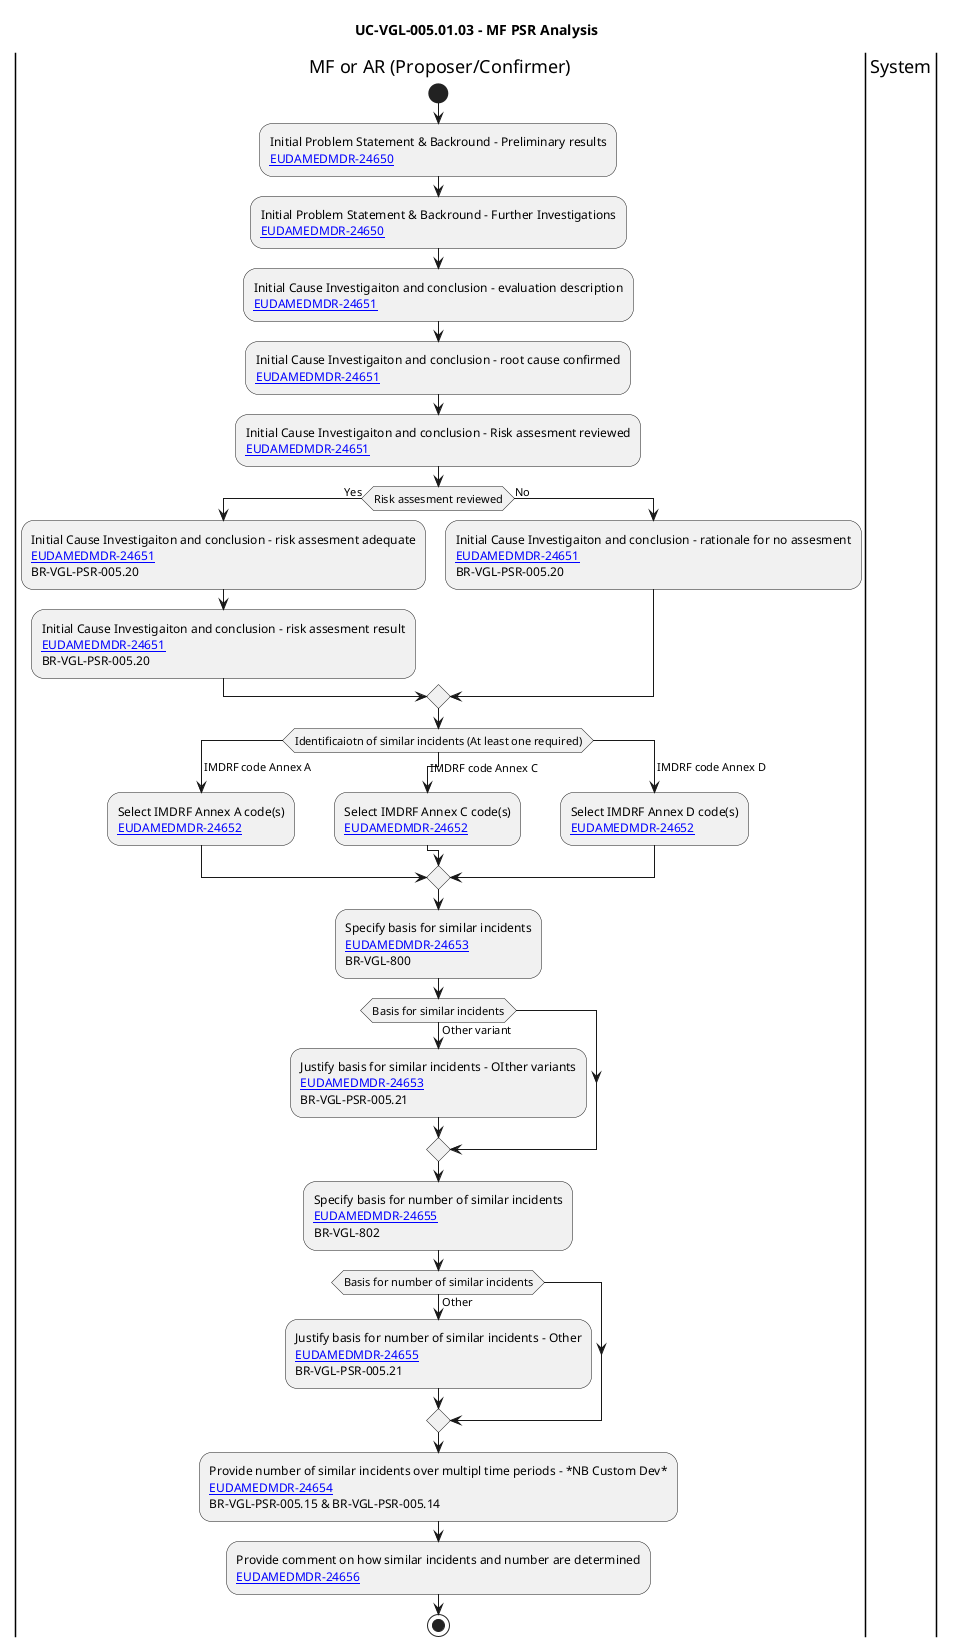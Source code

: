 @startuml
title UC-VGL-005.01.03 - MF PSR Analysis
|MF or AR (Proposer/Confirmer)|
|System|
|MF or AR (Proposer/Confirmer)|
start
:Initial Problem Statement & Backround - Preliminary results
[[https://citnet.tech.ec.europa.eu/CITnet/jira/browse/EUDAMEDMDR-24650 EUDAMEDMDR-24650]];
:Initial Problem Statement & Backround - Further Investigations
[[https://citnet.tech.ec.europa.eu/CITnet/jira/browse/EUDAMEDMDR-24650 EUDAMEDMDR-24650]];
:Initial Cause Investigaiton and conclusion - evaluation description
[[https://citnet.tech.ec.europa.eu/CITnet/jira/browse/EUDAMEDMDR-24651 EUDAMEDMDR-24651]];
:Initial Cause Investigaiton and conclusion - root cause confirmed
[[https://citnet.tech.ec.europa.eu/CITnet/jira/browse/EUDAMEDMDR-24651 EUDAMEDMDR-24651]];
:Initial Cause Investigaiton and conclusion - Risk assesment reviewed
[[https://citnet.tech.ec.europa.eu/CITnet/jira/browse/EUDAMEDMDR-24651 EUDAMEDMDR-24651]];
if (Risk assesment reviewed) then (Yes)
  :Initial Cause Investigaiton and conclusion - risk assesment adequate
  [[https://citnet.tech.ec.europa.eu/CITnet/jira/browse/EUDAMEDMDR-24651 EUDAMEDMDR-24651]]
  BR-VGL-PSR-005.20;
  :Initial Cause Investigaiton and conclusion - risk assesment result
  [[https://citnet.tech.ec.europa.eu/CITnet/jira/browse/EUDAMEDMDR-24651 EUDAMEDMDR-24651]]
  BR-VGL-PSR-005.20;
else (No)
  :Initial Cause Investigaiton and conclusion - rationale for no assesment
  [[https://citnet.tech.ec.europa.eu/CITnet/jira/browse/EUDAMEDMDR-24651 EUDAMEDMDR-24651]]
  BR-VGL-PSR-005.20;
endif

switch (Identificaiotn of similar incidents (At least one required))
case ( IMDRF code Annex A )
  :Select IMDRF Annex A code(s) 
  [[https://citnet.tech.ec.europa.eu/CITnet/jira/browse/EUDAMEDMDR-24652 EUDAMEDMDR-24652]];
case ( IMDRF code Annex C )
  :Select IMDRF Annex C code(s) 
  [[https://citnet.tech.ec.europa.eu/CITnet/jira/browse/EUDAMEDMDR-24652 EUDAMEDMDR-24652]];
case ( IMDRF code Annex D )
  :Select IMDRF Annex D code(s) 
  [[https://citnet.tech.ec.europa.eu/CITnet/jira/browse/EUDAMEDMDR-24652 EUDAMEDMDR-24652]];
endswitch

:Specify basis for similar incidents
[[https://citnet.tech.ec.europa.eu/CITnet/jira/browse/EUDAMEDMDR-24653 EUDAMEDMDR-24653]]
BR-VGL-800;
if (Basis for similar incidents) then (Other variant)
  :Justify basis for similar incidents - OIther variants
  [[https://citnet.tech.ec.europa.eu/CITnet/jira/browse/EUDAMEDMDR-24653 EUDAMEDMDR-24653]]
  BR-VGL-PSR-005.21;
endif

:Specify basis for number of similar incidents
[[https://citnet.tech.ec.europa.eu/CITnet/jira/browse/EUDAMEDMDR-24655 EUDAMEDMDR-24655]]
BR-VGL-802;
if (Basis for number of similar incidents) then (Other)
  :Justify basis for number of similar incidents - Other
  [[https://citnet.tech.ec.europa.eu/CITnet/jira/browse/EUDAMEDMDR-24655 EUDAMEDMDR-24655]]
  BR-VGL-PSR-005.21;
endif

:Provide number of similar incidents over multipl time periods - *NB Custom Dev*
[[https://citnet.tech.ec.europa.eu/CITnet/jira/browse/EUDAMEDMDR-24654 EUDAMEDMDR-24654]]
BR-VGL-PSR-005.15 & BR-VGL-PSR-005.14;

:Provide comment on how similar incidents and number are determined
[[https://citnet.tech.ec.europa.eu/CITnet/jira/browse/EUDAMEDMDR-24656 EUDAMEDMDR-24656]];

stop
@enduml